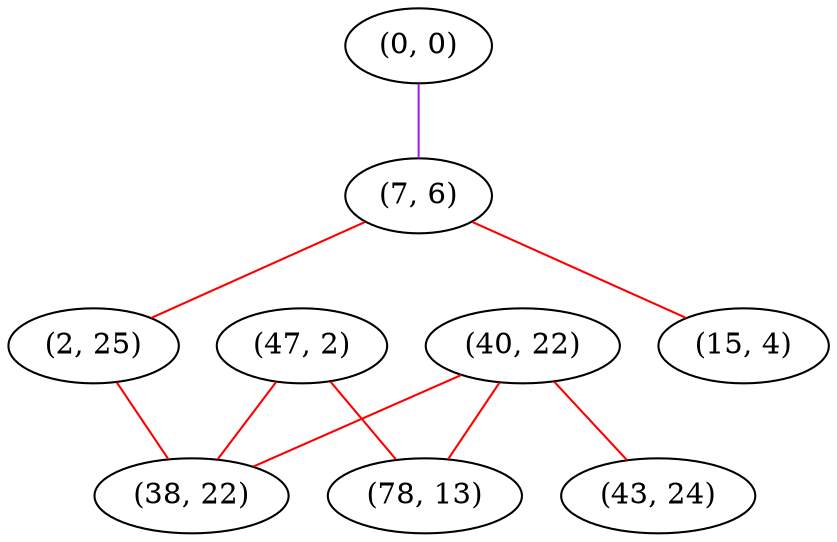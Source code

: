 graph "" {
"(0, 0)";
"(47, 2)";
"(40, 22)";
"(7, 6)";
"(78, 13)";
"(43, 24)";
"(2, 25)";
"(38, 22)";
"(15, 4)";
"(0, 0)" -- "(7, 6)"  [color=purple, key=0, weight=4];
"(47, 2)" -- "(78, 13)"  [color=red, key=0, weight=1];
"(47, 2)" -- "(38, 22)"  [color=red, key=0, weight=1];
"(40, 22)" -- "(43, 24)"  [color=red, key=0, weight=1];
"(40, 22)" -- "(78, 13)"  [color=red, key=0, weight=1];
"(40, 22)" -- "(38, 22)"  [color=red, key=0, weight=1];
"(7, 6)" -- "(15, 4)"  [color=red, key=0, weight=1];
"(7, 6)" -- "(2, 25)"  [color=red, key=0, weight=1];
"(2, 25)" -- "(38, 22)"  [color=red, key=0, weight=1];
}
